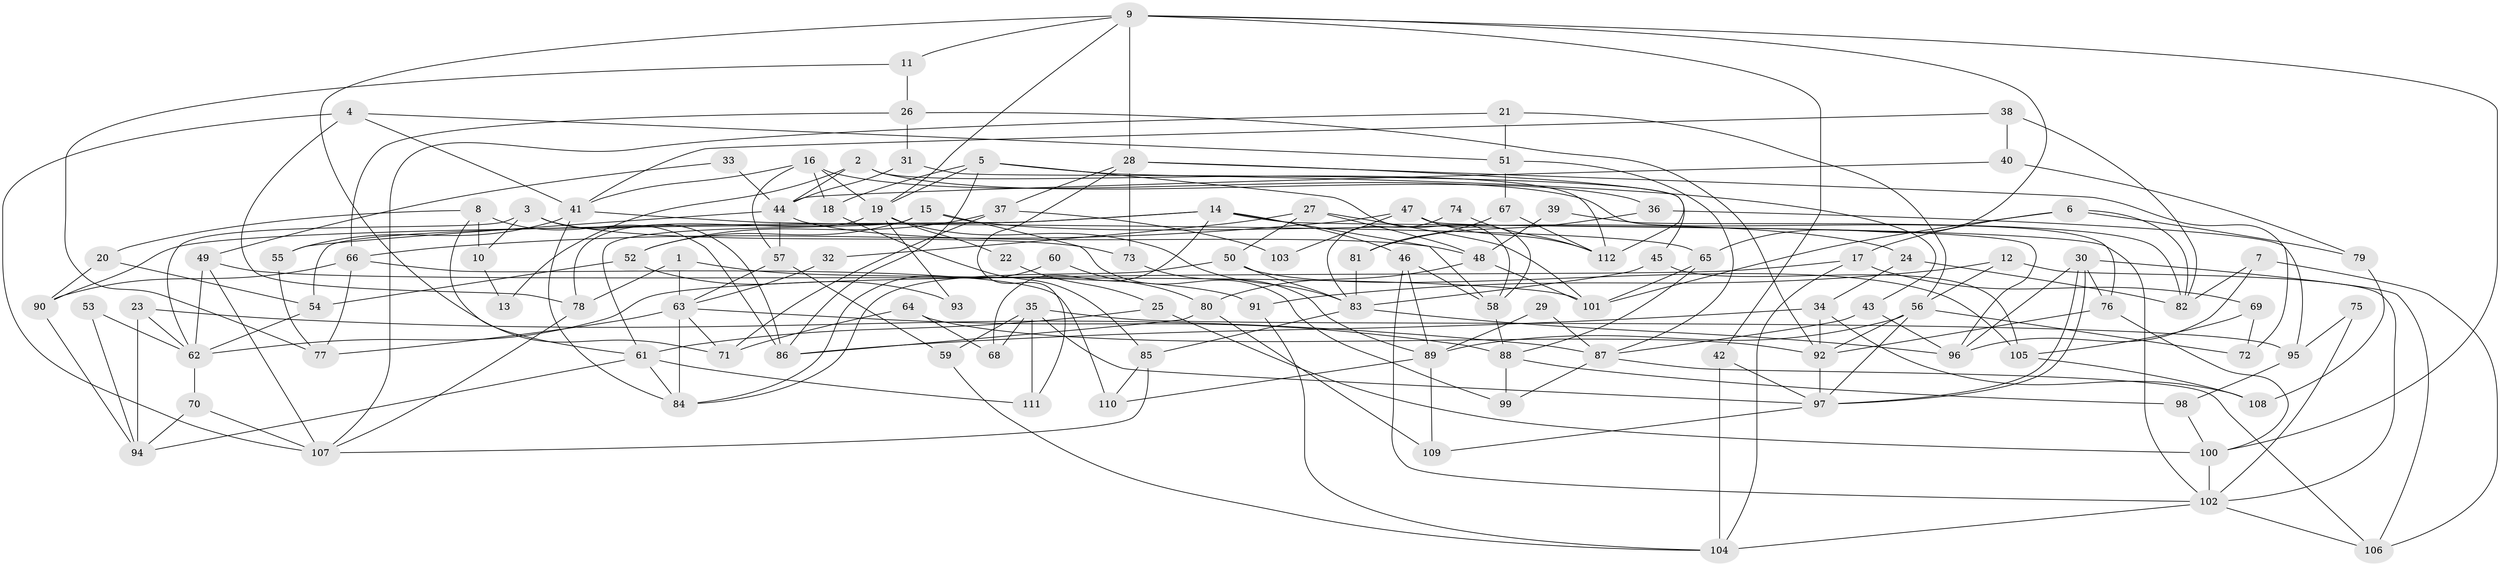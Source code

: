 // coarse degree distribution, {3: 0.17567567567567569, 7: 0.10810810810810811, 6: 0.16216216216216217, 8: 0.02702702702702703, 4: 0.20270270270270271, 2: 0.10810810810810811, 5: 0.16216216216216217, 12: 0.013513513513513514, 9: 0.04054054054054054}
// Generated by graph-tools (version 1.1) at 2025/41/03/06/25 10:41:54]
// undirected, 112 vertices, 224 edges
graph export_dot {
graph [start="1"]
  node [color=gray90,style=filled];
  1;
  2;
  3;
  4;
  5;
  6;
  7;
  8;
  9;
  10;
  11;
  12;
  13;
  14;
  15;
  16;
  17;
  18;
  19;
  20;
  21;
  22;
  23;
  24;
  25;
  26;
  27;
  28;
  29;
  30;
  31;
  32;
  33;
  34;
  35;
  36;
  37;
  38;
  39;
  40;
  41;
  42;
  43;
  44;
  45;
  46;
  47;
  48;
  49;
  50;
  51;
  52;
  53;
  54;
  55;
  56;
  57;
  58;
  59;
  60;
  61;
  62;
  63;
  64;
  65;
  66;
  67;
  68;
  69;
  70;
  71;
  72;
  73;
  74;
  75;
  76;
  77;
  78;
  79;
  80;
  81;
  82;
  83;
  84;
  85;
  86;
  87;
  88;
  89;
  90;
  91;
  92;
  93;
  94;
  95;
  96;
  97;
  98;
  99;
  100;
  101;
  102;
  103;
  104;
  105;
  106;
  107;
  108;
  109;
  110;
  111;
  112;
  1 -- 91;
  1 -- 63;
  1 -- 78;
  2 -- 44;
  2 -- 36;
  2 -- 13;
  2 -- 112;
  3 -- 62;
  3 -- 86;
  3 -- 10;
  3 -- 73;
  4 -- 51;
  4 -- 78;
  4 -- 41;
  4 -- 107;
  5 -- 43;
  5 -- 58;
  5 -- 18;
  5 -- 19;
  5 -- 86;
  6 -- 82;
  6 -- 101;
  6 -- 17;
  6 -- 79;
  7 -- 106;
  7 -- 96;
  7 -- 82;
  8 -- 86;
  8 -- 61;
  8 -- 10;
  8 -- 20;
  9 -- 65;
  9 -- 19;
  9 -- 11;
  9 -- 28;
  9 -- 42;
  9 -- 71;
  9 -- 100;
  10 -- 13;
  11 -- 26;
  11 -- 77;
  12 -- 102;
  12 -- 56;
  12 -- 91;
  14 -- 58;
  14 -- 46;
  14 -- 54;
  14 -- 68;
  14 -- 90;
  14 -- 102;
  15 -- 61;
  15 -- 99;
  15 -- 24;
  15 -- 52;
  16 -- 19;
  16 -- 76;
  16 -- 18;
  16 -- 41;
  16 -- 57;
  17 -- 62;
  17 -- 69;
  17 -- 104;
  18 -- 85;
  19 -- 78;
  19 -- 22;
  19 -- 83;
  19 -- 93;
  20 -- 90;
  20 -- 54;
  21 -- 107;
  21 -- 56;
  21 -- 51;
  22 -- 25;
  23 -- 94;
  23 -- 62;
  23 -- 87;
  24 -- 34;
  24 -- 82;
  25 -- 61;
  25 -- 100;
  26 -- 66;
  26 -- 31;
  26 -- 92;
  27 -- 101;
  27 -- 50;
  27 -- 32;
  27 -- 48;
  28 -- 112;
  28 -- 37;
  28 -- 72;
  28 -- 73;
  28 -- 111;
  29 -- 89;
  29 -- 87;
  30 -- 97;
  30 -- 97;
  30 -- 76;
  30 -- 96;
  30 -- 106;
  31 -- 44;
  31 -- 45;
  32 -- 63;
  33 -- 44;
  33 -- 49;
  34 -- 92;
  34 -- 108;
  34 -- 86;
  35 -- 97;
  35 -- 59;
  35 -- 68;
  35 -- 95;
  35 -- 111;
  36 -- 81;
  36 -- 95;
  37 -- 52;
  37 -- 71;
  37 -- 103;
  38 -- 41;
  38 -- 82;
  38 -- 40;
  39 -- 82;
  39 -- 48;
  40 -- 44;
  40 -- 79;
  41 -- 55;
  41 -- 65;
  41 -- 84;
  42 -- 97;
  42 -- 104;
  43 -- 87;
  43 -- 96;
  44 -- 48;
  44 -- 57;
  44 -- 55;
  45 -- 105;
  45 -- 83;
  46 -- 102;
  46 -- 89;
  46 -- 58;
  47 -- 96;
  47 -- 66;
  47 -- 58;
  47 -- 103;
  47 -- 112;
  48 -- 80;
  48 -- 101;
  49 -- 101;
  49 -- 62;
  49 -- 107;
  50 -- 83;
  50 -- 84;
  50 -- 105;
  51 -- 87;
  51 -- 67;
  52 -- 54;
  52 -- 93;
  53 -- 62;
  53 -- 94;
  54 -- 62;
  55 -- 77;
  56 -- 97;
  56 -- 92;
  56 -- 72;
  56 -- 89;
  57 -- 63;
  57 -- 59;
  58 -- 88;
  59 -- 104;
  60 -- 80;
  60 -- 84;
  61 -- 111;
  61 -- 84;
  61 -- 94;
  62 -- 70;
  63 -- 71;
  63 -- 77;
  63 -- 84;
  63 -- 88;
  64 -- 68;
  64 -- 71;
  64 -- 92;
  65 -- 88;
  65 -- 101;
  66 -- 110;
  66 -- 77;
  66 -- 90;
  67 -- 112;
  67 -- 81;
  69 -- 72;
  69 -- 105;
  70 -- 107;
  70 -- 94;
  73 -- 89;
  74 -- 112;
  74 -- 83;
  75 -- 102;
  75 -- 95;
  76 -- 92;
  76 -- 100;
  78 -- 107;
  79 -- 108;
  80 -- 86;
  80 -- 109;
  81 -- 83;
  83 -- 85;
  83 -- 96;
  85 -- 107;
  85 -- 110;
  87 -- 106;
  87 -- 99;
  88 -- 98;
  88 -- 99;
  89 -- 109;
  89 -- 110;
  90 -- 94;
  91 -- 104;
  92 -- 97;
  95 -- 98;
  97 -- 109;
  98 -- 100;
  100 -- 102;
  102 -- 104;
  102 -- 106;
  105 -- 108;
}
